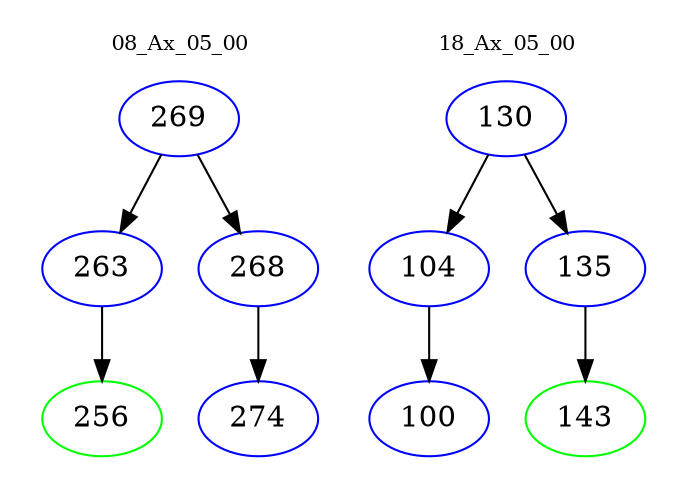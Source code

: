 digraph{
subgraph cluster_0 {
color = white
label = "08_Ax_05_00";
fontsize=10;
T0_269 [label="269", color="blue"]
T0_269 -> T0_263 [color="black"]
T0_263 [label="263", color="blue"]
T0_263 -> T0_256 [color="black"]
T0_256 [label="256", color="green"]
T0_269 -> T0_268 [color="black"]
T0_268 [label="268", color="blue"]
T0_268 -> T0_274 [color="black"]
T0_274 [label="274", color="blue"]
}
subgraph cluster_1 {
color = white
label = "18_Ax_05_00";
fontsize=10;
T1_130 [label="130", color="blue"]
T1_130 -> T1_104 [color="black"]
T1_104 [label="104", color="blue"]
T1_104 -> T1_100 [color="black"]
T1_100 [label="100", color="blue"]
T1_130 -> T1_135 [color="black"]
T1_135 [label="135", color="blue"]
T1_135 -> T1_143 [color="black"]
T1_143 [label="143", color="green"]
}
}
